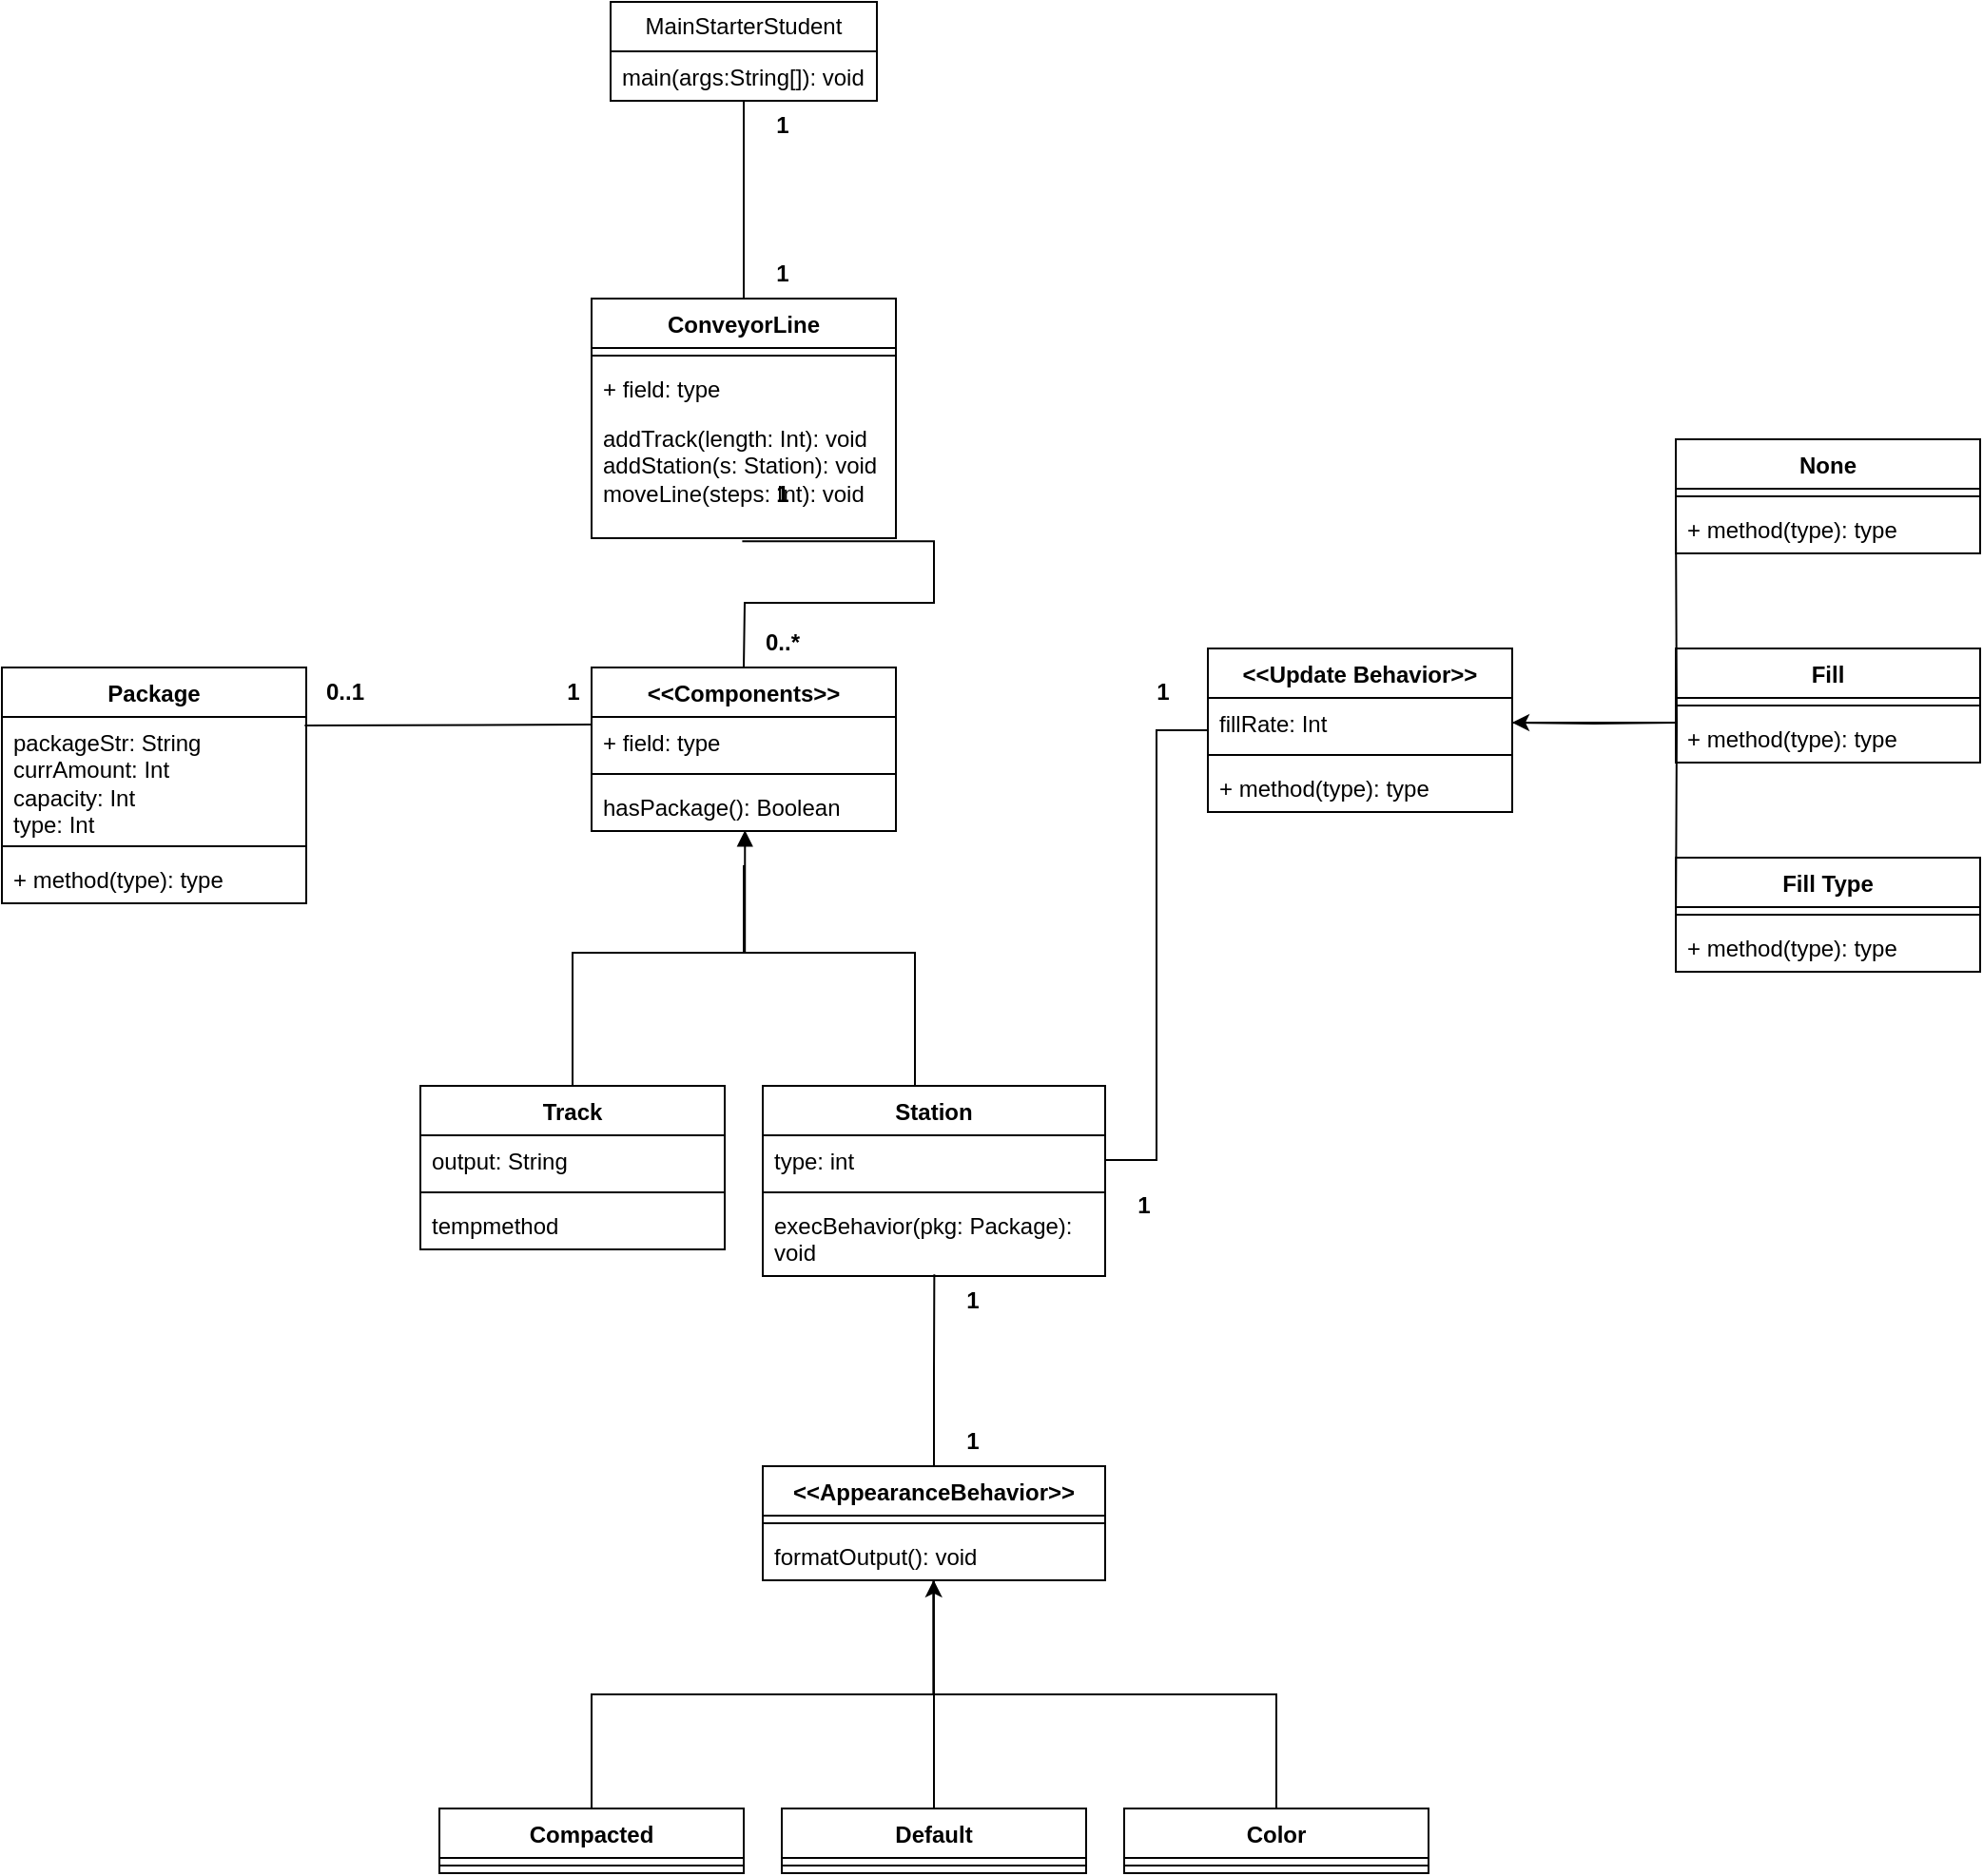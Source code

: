 <mxfile version="28.2.8">
  <diagram id="C5RBs43oDa-KdzZeNtuy" name="Page-1">
    <mxGraphModel dx="2752" dy="1135" grid="1" gridSize="10" guides="1" tooltips="1" connect="1" arrows="1" fold="1" page="1" pageScale="1" pageWidth="827" pageHeight="1169" math="0" shadow="0">
      <root>
        <mxCell id="WIyWlLk6GJQsqaUBKTNV-0" />
        <mxCell id="WIyWlLk6GJQsqaUBKTNV-1" parent="WIyWlLk6GJQsqaUBKTNV-0" />
        <mxCell id="P_OGOmN0CwJIOBf65VQs-30" style="edgeStyle=orthogonalEdgeStyle;rounded=0;orthogonalLoop=1;jettySize=auto;html=1;entryX=0.5;entryY=0;entryDx=0;entryDy=0;endArrow=none;endFill=0;" edge="1" parent="WIyWlLk6GJQsqaUBKTNV-1" source="F0JXjZwcYwnBpoJlxYv4-0">
          <mxGeometry relative="1" as="geometry">
            <mxPoint x="90" y="220.0" as="targetPoint" />
          </mxGeometry>
        </mxCell>
        <mxCell id="F0JXjZwcYwnBpoJlxYv4-0" value="MainStarterStudent" style="swimlane;fontStyle=0;childLayout=stackLayout;horizontal=1;startSize=26;fillColor=none;horizontalStack=0;resizeParent=1;resizeParentMax=0;resizeLast=0;collapsible=1;marginBottom=0;whiteSpace=wrap;html=1;" parent="WIyWlLk6GJQsqaUBKTNV-1" vertex="1">
          <mxGeometry x="20" y="60" width="140" height="52" as="geometry" />
        </mxCell>
        <mxCell id="F0JXjZwcYwnBpoJlxYv4-1" value="main(args:String[]): void" style="text;strokeColor=none;fillColor=none;align=left;verticalAlign=top;spacingLeft=4;spacingRight=4;overflow=hidden;rotatable=0;points=[[0,0.5],[1,0.5]];portConstraint=eastwest;whiteSpace=wrap;html=1;" parent="F0JXjZwcYwnBpoJlxYv4-0" vertex="1">
          <mxGeometry y="26" width="140" height="26" as="geometry" />
        </mxCell>
        <mxCell id="P_OGOmN0CwJIOBf65VQs-15" style="edgeStyle=orthogonalEdgeStyle;rounded=0;orthogonalLoop=1;jettySize=auto;html=1;entryX=0.5;entryY=0;entryDx=0;entryDy=0;endArrow=none;endFill=0;exitX=0.495;exitY=1.024;exitDx=0;exitDy=0;exitPerimeter=0;" edge="1" parent="WIyWlLk6GJQsqaUBKTNV-1" source="P_OGOmN0CwJIOBf65VQs-47">
          <mxGeometry relative="1" as="geometry">
            <mxPoint x="89.66" y="306.0" as="sourcePoint" />
            <mxPoint x="90" y="410.0" as="targetPoint" />
          </mxGeometry>
        </mxCell>
        <mxCell id="P_OGOmN0CwJIOBf65VQs-33" style="edgeStyle=orthogonalEdgeStyle;rounded=0;orthogonalLoop=1;jettySize=auto;html=1;entryX=0.5;entryY=0;entryDx=0;entryDy=0;endArrow=none;endFill=0;jumpSize=4;endSize=4;" edge="1" parent="WIyWlLk6GJQsqaUBKTNV-1">
          <mxGeometry relative="1" as="geometry">
            <mxPoint x="90" y="514" as="sourcePoint" />
            <mxPoint y="630" as="targetPoint" />
            <Array as="points">
              <mxPoint x="90" y="560" />
              <mxPoint y="560" />
            </Array>
          </mxGeometry>
        </mxCell>
        <mxCell id="P_OGOmN0CwJIOBf65VQs-16" value="1" style="text;align=center;fontStyle=1;verticalAlign=middle;spacingLeft=3;spacingRight=3;strokeColor=none;rotatable=0;points=[[0,0.5],[1,0.5]];portConstraint=eastwest;html=1;" vertex="1" parent="WIyWlLk6GJQsqaUBKTNV-1">
          <mxGeometry x="70" y="306" width="80" height="26" as="geometry" />
        </mxCell>
        <mxCell id="P_OGOmN0CwJIOBf65VQs-17" value="0..*" style="text;align=center;fontStyle=1;verticalAlign=middle;spacingLeft=3;spacingRight=3;strokeColor=none;rotatable=0;points=[[0,0.5],[1,0.5]];portConstraint=eastwest;html=1;" vertex="1" parent="WIyWlLk6GJQsqaUBKTNV-1">
          <mxGeometry x="70" y="384" width="80" height="26" as="geometry" />
        </mxCell>
        <mxCell id="P_OGOmN0CwJIOBf65VQs-31" value="1" style="text;align=center;fontStyle=1;verticalAlign=middle;spacingLeft=3;spacingRight=3;strokeColor=none;rotatable=0;points=[[0,0.5],[1,0.5]];portConstraint=eastwest;html=1;" vertex="1" parent="WIyWlLk6GJQsqaUBKTNV-1">
          <mxGeometry x="70" y="190" width="80" height="26" as="geometry" />
        </mxCell>
        <mxCell id="P_OGOmN0CwJIOBf65VQs-32" value="1" style="text;align=center;fontStyle=1;verticalAlign=middle;spacingLeft=3;spacingRight=3;strokeColor=none;rotatable=0;points=[[0,0.5],[1,0.5]];portConstraint=eastwest;html=1;" vertex="1" parent="WIyWlLk6GJQsqaUBKTNV-1">
          <mxGeometry x="70" y="112" width="80" height="26" as="geometry" />
        </mxCell>
        <mxCell id="P_OGOmN0CwJIOBf65VQs-34" style="edgeStyle=orthogonalEdgeStyle;rounded=0;orthogonalLoop=1;jettySize=auto;html=1;endArrow=block;endFill=1;entryX=0.504;entryY=0.984;entryDx=0;entryDy=0;entryPerimeter=0;" edge="1" parent="WIyWlLk6GJQsqaUBKTNV-1" target="P_OGOmN0CwJIOBf65VQs-58">
          <mxGeometry relative="1" as="geometry">
            <mxPoint x="180" y="630" as="sourcePoint" />
            <mxPoint x="90" y="469.844" as="targetPoint" />
            <Array as="points">
              <mxPoint x="180" y="560" />
              <mxPoint x="91" y="560" />
            </Array>
          </mxGeometry>
        </mxCell>
        <mxCell id="P_OGOmN0CwJIOBf65VQs-44" value="ConveyorLine" style="swimlane;fontStyle=1;align=center;verticalAlign=top;childLayout=stackLayout;horizontal=1;startSize=26;horizontalStack=0;resizeParent=1;resizeParentMax=0;resizeLast=0;collapsible=1;marginBottom=0;whiteSpace=wrap;html=1;" vertex="1" parent="WIyWlLk6GJQsqaUBKTNV-1">
          <mxGeometry x="10" y="216" width="160" height="126" as="geometry" />
        </mxCell>
        <mxCell id="P_OGOmN0CwJIOBf65VQs-46" value="" style="line;strokeWidth=1;fillColor=none;align=left;verticalAlign=middle;spacingTop=-1;spacingLeft=3;spacingRight=3;rotatable=0;labelPosition=right;points=[];portConstraint=eastwest;strokeColor=inherit;" vertex="1" parent="P_OGOmN0CwJIOBf65VQs-44">
          <mxGeometry y="26" width="160" height="8" as="geometry" />
        </mxCell>
        <mxCell id="P_OGOmN0CwJIOBf65VQs-45" value="+ field: type" style="text;strokeColor=none;fillColor=none;align=left;verticalAlign=top;spacingLeft=4;spacingRight=4;overflow=hidden;rotatable=0;points=[[0,0.5],[1,0.5]];portConstraint=eastwest;whiteSpace=wrap;html=1;" vertex="1" parent="P_OGOmN0CwJIOBf65VQs-44">
          <mxGeometry y="34" width="160" height="26" as="geometry" />
        </mxCell>
        <mxCell id="P_OGOmN0CwJIOBf65VQs-47" value="addTrack(length: Int): void&lt;div&gt;addStation(s: Station): void&lt;/div&gt;&lt;div&gt;moveLine(steps: Int): void&lt;/div&gt;" style="text;strokeColor=none;fillColor=none;align=left;verticalAlign=top;spacingLeft=4;spacingRight=4;overflow=hidden;rotatable=0;points=[[0,0.5],[1,0.5]];portConstraint=eastwest;whiteSpace=wrap;html=1;" vertex="1" parent="P_OGOmN0CwJIOBf65VQs-44">
          <mxGeometry y="60" width="160" height="66" as="geometry" />
        </mxCell>
        <mxCell id="P_OGOmN0CwJIOBf65VQs-48" value="Package" style="swimlane;fontStyle=1;align=center;verticalAlign=top;childLayout=stackLayout;horizontal=1;startSize=26;horizontalStack=0;resizeParent=1;resizeParentMax=0;resizeLast=0;collapsible=1;marginBottom=0;whiteSpace=wrap;html=1;" vertex="1" parent="WIyWlLk6GJQsqaUBKTNV-1">
          <mxGeometry x="-300" y="410" width="160" height="124" as="geometry" />
        </mxCell>
        <mxCell id="P_OGOmN0CwJIOBf65VQs-49" value="packageStr: String&lt;div&gt;currAmount: Int&lt;br&gt;&lt;div&gt;capacity: Int&lt;/div&gt;&lt;div&gt;type: Int&lt;/div&gt;&lt;/div&gt;" style="text;strokeColor=none;fillColor=none;align=left;verticalAlign=top;spacingLeft=4;spacingRight=4;overflow=hidden;rotatable=0;points=[[0,0.5],[1,0.5]];portConstraint=eastwest;whiteSpace=wrap;html=1;" vertex="1" parent="P_OGOmN0CwJIOBf65VQs-48">
          <mxGeometry y="26" width="160" height="64" as="geometry" />
        </mxCell>
        <mxCell id="P_OGOmN0CwJIOBf65VQs-50" value="" style="line;strokeWidth=1;fillColor=none;align=left;verticalAlign=middle;spacingTop=-1;spacingLeft=3;spacingRight=3;rotatable=0;labelPosition=right;points=[];portConstraint=eastwest;strokeColor=inherit;" vertex="1" parent="P_OGOmN0CwJIOBf65VQs-48">
          <mxGeometry y="90" width="160" height="8" as="geometry" />
        </mxCell>
        <mxCell id="P_OGOmN0CwJIOBf65VQs-51" value="+ method(type): type" style="text;strokeColor=none;fillColor=none;align=left;verticalAlign=top;spacingLeft=4;spacingRight=4;overflow=hidden;rotatable=0;points=[[0,0.5],[1,0.5]];portConstraint=eastwest;whiteSpace=wrap;html=1;" vertex="1" parent="P_OGOmN0CwJIOBf65VQs-48">
          <mxGeometry y="98" width="160" height="26" as="geometry" />
        </mxCell>
        <mxCell id="P_OGOmN0CwJIOBf65VQs-52" style="edgeStyle=orthogonalEdgeStyle;rounded=0;orthogonalLoop=1;jettySize=auto;html=1;entryX=0.995;entryY=0.071;entryDx=0;entryDy=0;entryPerimeter=0;endArrow=none;endFill=0;" edge="1" parent="WIyWlLk6GJQsqaUBKTNV-1" target="P_OGOmN0CwJIOBf65VQs-49">
          <mxGeometry relative="1" as="geometry">
            <mxPoint x="10" y="440.0" as="sourcePoint" />
          </mxGeometry>
        </mxCell>
        <mxCell id="P_OGOmN0CwJIOBf65VQs-53" value="0..1" style="text;align=center;fontStyle=1;verticalAlign=middle;spacingLeft=3;spacingRight=3;strokeColor=none;rotatable=0;points=[[0,0.5],[1,0.5]];portConstraint=eastwest;html=1;" vertex="1" parent="WIyWlLk6GJQsqaUBKTNV-1">
          <mxGeometry x="-160" y="410" width="80" height="26" as="geometry" />
        </mxCell>
        <mxCell id="P_OGOmN0CwJIOBf65VQs-54" value="1" style="text;align=center;fontStyle=1;verticalAlign=middle;spacingLeft=3;spacingRight=3;strokeColor=none;rotatable=0;points=[[0,0.5],[1,0.5]];portConstraint=eastwest;html=1;" vertex="1" parent="WIyWlLk6GJQsqaUBKTNV-1">
          <mxGeometry x="-40" y="410" width="80" height="26" as="geometry" />
        </mxCell>
        <mxCell id="P_OGOmN0CwJIOBf65VQs-55" value="&amp;lt;&amp;lt;Components&amp;gt;&amp;gt;" style="swimlane;fontStyle=1;align=center;verticalAlign=top;childLayout=stackLayout;horizontal=1;startSize=26;horizontalStack=0;resizeParent=1;resizeParentMax=0;resizeLast=0;collapsible=1;marginBottom=0;whiteSpace=wrap;html=1;" vertex="1" parent="WIyWlLk6GJQsqaUBKTNV-1">
          <mxGeometry x="10" y="410" width="160" height="86" as="geometry" />
        </mxCell>
        <mxCell id="P_OGOmN0CwJIOBf65VQs-56" value="+ field: type" style="text;strokeColor=none;fillColor=none;align=left;verticalAlign=top;spacingLeft=4;spacingRight=4;overflow=hidden;rotatable=0;points=[[0,0.5],[1,0.5]];portConstraint=eastwest;whiteSpace=wrap;html=1;" vertex="1" parent="P_OGOmN0CwJIOBf65VQs-55">
          <mxGeometry y="26" width="160" height="26" as="geometry" />
        </mxCell>
        <mxCell id="P_OGOmN0CwJIOBf65VQs-57" value="" style="line;strokeWidth=1;fillColor=none;align=left;verticalAlign=middle;spacingTop=-1;spacingLeft=3;spacingRight=3;rotatable=0;labelPosition=right;points=[];portConstraint=eastwest;strokeColor=inherit;" vertex="1" parent="P_OGOmN0CwJIOBf65VQs-55">
          <mxGeometry y="52" width="160" height="8" as="geometry" />
        </mxCell>
        <mxCell id="P_OGOmN0CwJIOBf65VQs-58" value="hasPackage(): Boolean" style="text;strokeColor=none;fillColor=none;align=left;verticalAlign=top;spacingLeft=4;spacingRight=4;overflow=hidden;rotatable=0;points=[[0,0.5],[1,0.5]];portConstraint=eastwest;whiteSpace=wrap;html=1;" vertex="1" parent="P_OGOmN0CwJIOBf65VQs-55">
          <mxGeometry y="60" width="160" height="26" as="geometry" />
        </mxCell>
        <mxCell id="P_OGOmN0CwJIOBf65VQs-59" value="Track" style="swimlane;fontStyle=1;align=center;verticalAlign=top;childLayout=stackLayout;horizontal=1;startSize=26;horizontalStack=0;resizeParent=1;resizeParentMax=0;resizeLast=0;collapsible=1;marginBottom=0;whiteSpace=wrap;html=1;" vertex="1" parent="WIyWlLk6GJQsqaUBKTNV-1">
          <mxGeometry x="-80" y="630" width="160" height="86" as="geometry" />
        </mxCell>
        <mxCell id="P_OGOmN0CwJIOBf65VQs-60" value="output: String" style="text;strokeColor=none;fillColor=none;align=left;verticalAlign=top;spacingLeft=4;spacingRight=4;overflow=hidden;rotatable=0;points=[[0,0.5],[1,0.5]];portConstraint=eastwest;whiteSpace=wrap;html=1;" vertex="1" parent="P_OGOmN0CwJIOBf65VQs-59">
          <mxGeometry y="26" width="160" height="26" as="geometry" />
        </mxCell>
        <mxCell id="P_OGOmN0CwJIOBf65VQs-61" value="" style="line;strokeWidth=1;fillColor=none;align=left;verticalAlign=middle;spacingTop=-1;spacingLeft=3;spacingRight=3;rotatable=0;labelPosition=right;points=[];portConstraint=eastwest;strokeColor=inherit;" vertex="1" parent="P_OGOmN0CwJIOBf65VQs-59">
          <mxGeometry y="52" width="160" height="8" as="geometry" />
        </mxCell>
        <mxCell id="P_OGOmN0CwJIOBf65VQs-62" value="tempmethod" style="text;strokeColor=none;fillColor=none;align=left;verticalAlign=top;spacingLeft=4;spacingRight=4;overflow=hidden;rotatable=0;points=[[0,0.5],[1,0.5]];portConstraint=eastwest;whiteSpace=wrap;html=1;" vertex="1" parent="P_OGOmN0CwJIOBf65VQs-59">
          <mxGeometry y="60" width="160" height="26" as="geometry" />
        </mxCell>
        <mxCell id="P_OGOmN0CwJIOBf65VQs-63" value="Station" style="swimlane;fontStyle=1;align=center;verticalAlign=top;childLayout=stackLayout;horizontal=1;startSize=26;horizontalStack=0;resizeParent=1;resizeParentMax=0;resizeLast=0;collapsible=1;marginBottom=0;whiteSpace=wrap;html=1;" vertex="1" parent="WIyWlLk6GJQsqaUBKTNV-1">
          <mxGeometry x="100" y="630" width="180" height="100" as="geometry" />
        </mxCell>
        <mxCell id="P_OGOmN0CwJIOBf65VQs-64" value="type: int" style="text;strokeColor=none;fillColor=none;align=left;verticalAlign=top;spacingLeft=4;spacingRight=4;overflow=hidden;rotatable=0;points=[[0,0.5],[1,0.5]];portConstraint=eastwest;whiteSpace=wrap;html=1;" vertex="1" parent="P_OGOmN0CwJIOBf65VQs-63">
          <mxGeometry y="26" width="180" height="26" as="geometry" />
        </mxCell>
        <mxCell id="P_OGOmN0CwJIOBf65VQs-65" value="" style="line;strokeWidth=1;fillColor=none;align=left;verticalAlign=middle;spacingTop=-1;spacingLeft=3;spacingRight=3;rotatable=0;labelPosition=right;points=[];portConstraint=eastwest;strokeColor=inherit;" vertex="1" parent="P_OGOmN0CwJIOBf65VQs-63">
          <mxGeometry y="52" width="180" height="8" as="geometry" />
        </mxCell>
        <mxCell id="P_OGOmN0CwJIOBf65VQs-66" value="execBehavior(pkg: Package): void" style="text;strokeColor=none;fillColor=none;align=left;verticalAlign=top;spacingLeft=4;spacingRight=4;overflow=hidden;rotatable=0;points=[[0,0.5],[1,0.5]];portConstraint=eastwest;whiteSpace=wrap;html=1;" vertex="1" parent="P_OGOmN0CwJIOBf65VQs-63">
          <mxGeometry y="60" width="180" height="40" as="geometry" />
        </mxCell>
        <mxCell id="P_OGOmN0CwJIOBf65VQs-75" value="&amp;lt;&amp;lt;Update Behavior&amp;gt;&amp;gt;" style="swimlane;fontStyle=1;align=center;verticalAlign=top;childLayout=stackLayout;horizontal=1;startSize=26;horizontalStack=0;resizeParent=1;resizeParentMax=0;resizeLast=0;collapsible=1;marginBottom=0;whiteSpace=wrap;html=1;" vertex="1" parent="WIyWlLk6GJQsqaUBKTNV-1">
          <mxGeometry x="334" y="400" width="160" height="86" as="geometry" />
        </mxCell>
        <mxCell id="P_OGOmN0CwJIOBf65VQs-76" value="fillRate: Int" style="text;strokeColor=none;fillColor=none;align=left;verticalAlign=top;spacingLeft=4;spacingRight=4;overflow=hidden;rotatable=0;points=[[0,0.5],[1,0.5]];portConstraint=eastwest;whiteSpace=wrap;html=1;" vertex="1" parent="P_OGOmN0CwJIOBf65VQs-75">
          <mxGeometry y="26" width="160" height="26" as="geometry" />
        </mxCell>
        <mxCell id="P_OGOmN0CwJIOBf65VQs-77" value="" style="line;strokeWidth=1;fillColor=none;align=left;verticalAlign=middle;spacingTop=-1;spacingLeft=3;spacingRight=3;rotatable=0;labelPosition=right;points=[];portConstraint=eastwest;strokeColor=inherit;" vertex="1" parent="P_OGOmN0CwJIOBf65VQs-75">
          <mxGeometry y="52" width="160" height="8" as="geometry" />
        </mxCell>
        <mxCell id="P_OGOmN0CwJIOBf65VQs-78" value="+ method(type): type" style="text;strokeColor=none;fillColor=none;align=left;verticalAlign=top;spacingLeft=4;spacingRight=4;overflow=hidden;rotatable=0;points=[[0,0.5],[1,0.5]];portConstraint=eastwest;whiteSpace=wrap;html=1;" vertex="1" parent="P_OGOmN0CwJIOBf65VQs-75">
          <mxGeometry y="60" width="160" height="26" as="geometry" />
        </mxCell>
        <mxCell id="P_OGOmN0CwJIOBf65VQs-79" style="edgeStyle=orthogonalEdgeStyle;rounded=0;orthogonalLoop=1;jettySize=auto;html=1;entryX=0;entryY=0.5;entryDx=0;entryDy=0;endArrow=none;endFill=0;" edge="1" parent="WIyWlLk6GJQsqaUBKTNV-1" source="P_OGOmN0CwJIOBf65VQs-64" target="P_OGOmN0CwJIOBf65VQs-75">
          <mxGeometry relative="1" as="geometry" />
        </mxCell>
        <mxCell id="P_OGOmN0CwJIOBf65VQs-80" value="1" style="text;align=center;fontStyle=1;verticalAlign=middle;spacingLeft=3;spacingRight=3;strokeColor=none;rotatable=0;points=[[0,0.5],[1,0.5]];portConstraint=eastwest;html=1;" vertex="1" parent="WIyWlLk6GJQsqaUBKTNV-1">
          <mxGeometry x="270" y="410" width="80" height="26" as="geometry" />
        </mxCell>
        <mxCell id="P_OGOmN0CwJIOBf65VQs-83" value="1" style="text;align=center;fontStyle=1;verticalAlign=middle;spacingLeft=3;spacingRight=3;strokeColor=none;rotatable=0;points=[[0,0.5],[1,0.5]];portConstraint=eastwest;html=1;" vertex="1" parent="WIyWlLk6GJQsqaUBKTNV-1">
          <mxGeometry x="260" y="680" width="80" height="26" as="geometry" />
        </mxCell>
        <mxCell id="P_OGOmN0CwJIOBf65VQs-85" value="Fill" style="swimlane;fontStyle=1;align=center;verticalAlign=top;childLayout=stackLayout;horizontal=1;startSize=26;horizontalStack=0;resizeParent=1;resizeParentMax=0;resizeLast=0;collapsible=1;marginBottom=0;whiteSpace=wrap;html=1;" vertex="1" parent="WIyWlLk6GJQsqaUBKTNV-1">
          <mxGeometry x="580" y="400" width="160" height="60" as="geometry" />
        </mxCell>
        <mxCell id="P_OGOmN0CwJIOBf65VQs-87" value="" style="line;strokeWidth=1;fillColor=none;align=left;verticalAlign=middle;spacingTop=-1;spacingLeft=3;spacingRight=3;rotatable=0;labelPosition=right;points=[];portConstraint=eastwest;strokeColor=inherit;" vertex="1" parent="P_OGOmN0CwJIOBf65VQs-85">
          <mxGeometry y="26" width="160" height="8" as="geometry" />
        </mxCell>
        <mxCell id="P_OGOmN0CwJIOBf65VQs-88" value="+ method(type): type" style="text;strokeColor=none;fillColor=none;align=left;verticalAlign=top;spacingLeft=4;spacingRight=4;overflow=hidden;rotatable=0;points=[[0,0.5],[1,0.5]];portConstraint=eastwest;whiteSpace=wrap;html=1;" vertex="1" parent="P_OGOmN0CwJIOBf65VQs-85">
          <mxGeometry y="34" width="160" height="26" as="geometry" />
        </mxCell>
        <mxCell id="P_OGOmN0CwJIOBf65VQs-89" value="Fill Type" style="swimlane;fontStyle=1;align=center;verticalAlign=top;childLayout=stackLayout;horizontal=1;startSize=26;horizontalStack=0;resizeParent=1;resizeParentMax=0;resizeLast=0;collapsible=1;marginBottom=0;whiteSpace=wrap;html=1;" vertex="1" parent="WIyWlLk6GJQsqaUBKTNV-1">
          <mxGeometry x="580" y="510" width="160" height="60" as="geometry" />
        </mxCell>
        <mxCell id="P_OGOmN0CwJIOBf65VQs-91" value="" style="line;strokeWidth=1;fillColor=none;align=left;verticalAlign=middle;spacingTop=-1;spacingLeft=3;spacingRight=3;rotatable=0;labelPosition=right;points=[];portConstraint=eastwest;strokeColor=inherit;" vertex="1" parent="P_OGOmN0CwJIOBf65VQs-89">
          <mxGeometry y="26" width="160" height="8" as="geometry" />
        </mxCell>
        <mxCell id="P_OGOmN0CwJIOBf65VQs-92" value="+ method(type): type" style="text;strokeColor=none;fillColor=none;align=left;verticalAlign=top;spacingLeft=4;spacingRight=4;overflow=hidden;rotatable=0;points=[[0,0.5],[1,0.5]];portConstraint=eastwest;whiteSpace=wrap;html=1;" vertex="1" parent="P_OGOmN0CwJIOBf65VQs-89">
          <mxGeometry y="34" width="160" height="26" as="geometry" />
        </mxCell>
        <mxCell id="P_OGOmN0CwJIOBf65VQs-93" value="None" style="swimlane;fontStyle=1;align=center;verticalAlign=top;childLayout=stackLayout;horizontal=1;startSize=26;horizontalStack=0;resizeParent=1;resizeParentMax=0;resizeLast=0;collapsible=1;marginBottom=0;whiteSpace=wrap;html=1;" vertex="1" parent="WIyWlLk6GJQsqaUBKTNV-1">
          <mxGeometry x="580" y="290" width="160" height="60" as="geometry" />
        </mxCell>
        <mxCell id="P_OGOmN0CwJIOBf65VQs-95" value="" style="line;strokeWidth=1;fillColor=none;align=left;verticalAlign=middle;spacingTop=-1;spacingLeft=3;spacingRight=3;rotatable=0;labelPosition=right;points=[];portConstraint=eastwest;strokeColor=inherit;" vertex="1" parent="P_OGOmN0CwJIOBf65VQs-93">
          <mxGeometry y="26" width="160" height="8" as="geometry" />
        </mxCell>
        <mxCell id="P_OGOmN0CwJIOBf65VQs-96" value="+ method(type): type" style="text;strokeColor=none;fillColor=none;align=left;verticalAlign=top;spacingLeft=4;spacingRight=4;overflow=hidden;rotatable=0;points=[[0,0.5],[1,0.5]];portConstraint=eastwest;whiteSpace=wrap;html=1;" vertex="1" parent="P_OGOmN0CwJIOBf65VQs-93">
          <mxGeometry y="34" width="160" height="26" as="geometry" />
        </mxCell>
        <mxCell id="P_OGOmN0CwJIOBf65VQs-97" style="edgeStyle=orthogonalEdgeStyle;rounded=0;orthogonalLoop=1;jettySize=auto;html=1;entryX=1;entryY=0.5;entryDx=0;entryDy=0;" edge="1" parent="WIyWlLk6GJQsqaUBKTNV-1" target="P_OGOmN0CwJIOBf65VQs-76">
          <mxGeometry relative="1" as="geometry">
            <mxPoint x="580" y="329.0" as="sourcePoint" />
          </mxGeometry>
        </mxCell>
        <mxCell id="P_OGOmN0CwJIOBf65VQs-99" style="edgeStyle=orthogonalEdgeStyle;rounded=0;orthogonalLoop=1;jettySize=auto;html=1;entryX=1;entryY=0.5;entryDx=0;entryDy=0;endArrow=none;endFill=0;" edge="1" parent="WIyWlLk6GJQsqaUBKTNV-1" target="P_OGOmN0CwJIOBf65VQs-76">
          <mxGeometry relative="1" as="geometry">
            <mxPoint x="580" y="549.0" as="sourcePoint" />
          </mxGeometry>
        </mxCell>
        <mxCell id="P_OGOmN0CwJIOBf65VQs-98" style="edgeStyle=orthogonalEdgeStyle;rounded=0;orthogonalLoop=1;jettySize=auto;html=1;endArrow=none;endFill=0;entryX=1;entryY=0.5;entryDx=0;entryDy=0;" edge="1" parent="WIyWlLk6GJQsqaUBKTNV-1" target="P_OGOmN0CwJIOBf65VQs-76">
          <mxGeometry relative="1" as="geometry">
            <mxPoint x="490" y="439" as="targetPoint" />
            <mxPoint x="580" y="439" as="sourcePoint" />
          </mxGeometry>
        </mxCell>
        <mxCell id="P_OGOmN0CwJIOBf65VQs-100" value="&amp;lt;&amp;lt;AppearanceBehavior&amp;gt;&amp;gt;" style="swimlane;fontStyle=1;align=center;verticalAlign=top;childLayout=stackLayout;horizontal=1;startSize=26;horizontalStack=0;resizeParent=1;resizeParentMax=0;resizeLast=0;collapsible=1;marginBottom=0;whiteSpace=wrap;html=1;" vertex="1" parent="WIyWlLk6GJQsqaUBKTNV-1">
          <mxGeometry x="100" y="830" width="180" height="60" as="geometry" />
        </mxCell>
        <mxCell id="P_OGOmN0CwJIOBf65VQs-102" value="" style="line;strokeWidth=1;fillColor=none;align=left;verticalAlign=middle;spacingTop=-1;spacingLeft=3;spacingRight=3;rotatable=0;labelPosition=right;points=[];portConstraint=eastwest;strokeColor=inherit;" vertex="1" parent="P_OGOmN0CwJIOBf65VQs-100">
          <mxGeometry y="26" width="180" height="8" as="geometry" />
        </mxCell>
        <mxCell id="P_OGOmN0CwJIOBf65VQs-103" value="formatOutput(): void" style="text;strokeColor=none;fillColor=none;align=left;verticalAlign=top;spacingLeft=4;spacingRight=4;overflow=hidden;rotatable=0;points=[[0,0.5],[1,0.5]];portConstraint=eastwest;whiteSpace=wrap;html=1;" vertex="1" parent="P_OGOmN0CwJIOBf65VQs-100">
          <mxGeometry y="34" width="180" height="26" as="geometry" />
        </mxCell>
        <mxCell id="P_OGOmN0CwJIOBf65VQs-104" style="edgeStyle=orthogonalEdgeStyle;rounded=0;orthogonalLoop=1;jettySize=auto;html=1;entryX=0.501;entryY=0.978;entryDx=0;entryDy=0;entryPerimeter=0;endArrow=none;endFill=0;" edge="1" parent="WIyWlLk6GJQsqaUBKTNV-1" source="P_OGOmN0CwJIOBf65VQs-100" target="P_OGOmN0CwJIOBf65VQs-66">
          <mxGeometry relative="1" as="geometry" />
        </mxCell>
        <mxCell id="P_OGOmN0CwJIOBf65VQs-105" value="1" style="text;align=center;fontStyle=1;verticalAlign=middle;spacingLeft=3;spacingRight=3;strokeColor=none;rotatable=0;points=[[0,0.5],[1,0.5]];portConstraint=eastwest;html=1;" vertex="1" parent="WIyWlLk6GJQsqaUBKTNV-1">
          <mxGeometry x="170" y="730" width="80" height="26" as="geometry" />
        </mxCell>
        <mxCell id="P_OGOmN0CwJIOBf65VQs-106" value="1" style="text;align=center;fontStyle=1;verticalAlign=middle;spacingLeft=3;spacingRight=3;strokeColor=none;rotatable=0;points=[[0,0.5],[1,0.5]];portConstraint=eastwest;html=1;" vertex="1" parent="WIyWlLk6GJQsqaUBKTNV-1">
          <mxGeometry x="170" y="804" width="80" height="26" as="geometry" />
        </mxCell>
        <mxCell id="P_OGOmN0CwJIOBf65VQs-107" value="Default" style="swimlane;fontStyle=1;align=center;verticalAlign=top;childLayout=stackLayout;horizontal=1;startSize=26;horizontalStack=0;resizeParent=1;resizeParentMax=0;resizeLast=0;collapsible=1;marginBottom=0;whiteSpace=wrap;html=1;" vertex="1" parent="WIyWlLk6GJQsqaUBKTNV-1">
          <mxGeometry x="110" y="1010" width="160" height="34" as="geometry" />
        </mxCell>
        <mxCell id="P_OGOmN0CwJIOBf65VQs-109" value="" style="line;strokeWidth=1;fillColor=none;align=left;verticalAlign=middle;spacingTop=-1;spacingLeft=3;spacingRight=3;rotatable=0;labelPosition=right;points=[];portConstraint=eastwest;strokeColor=inherit;" vertex="1" parent="P_OGOmN0CwJIOBf65VQs-107">
          <mxGeometry y="26" width="160" height="8" as="geometry" />
        </mxCell>
        <mxCell id="P_OGOmN0CwJIOBf65VQs-111" value="Color" style="swimlane;fontStyle=1;align=center;verticalAlign=top;childLayout=stackLayout;horizontal=1;startSize=26;horizontalStack=0;resizeParent=1;resizeParentMax=0;resizeLast=0;collapsible=1;marginBottom=0;whiteSpace=wrap;html=1;" vertex="1" parent="WIyWlLk6GJQsqaUBKTNV-1">
          <mxGeometry x="290" y="1010" width="160" height="34" as="geometry" />
        </mxCell>
        <mxCell id="P_OGOmN0CwJIOBf65VQs-113" value="" style="line;strokeWidth=1;fillColor=none;align=left;verticalAlign=middle;spacingTop=-1;spacingLeft=3;spacingRight=3;rotatable=0;labelPosition=right;points=[];portConstraint=eastwest;strokeColor=inherit;" vertex="1" parent="P_OGOmN0CwJIOBf65VQs-111">
          <mxGeometry y="26" width="160" height="8" as="geometry" />
        </mxCell>
        <mxCell id="P_OGOmN0CwJIOBf65VQs-115" value="Compacted" style="swimlane;fontStyle=1;align=center;verticalAlign=top;childLayout=stackLayout;horizontal=1;startSize=26;horizontalStack=0;resizeParent=1;resizeParentMax=0;resizeLast=0;collapsible=1;marginBottom=0;whiteSpace=wrap;html=1;" vertex="1" parent="WIyWlLk6GJQsqaUBKTNV-1">
          <mxGeometry x="-70" y="1010" width="160" height="34" as="geometry" />
        </mxCell>
        <mxCell id="P_OGOmN0CwJIOBf65VQs-117" value="" style="line;strokeWidth=1;fillColor=none;align=left;verticalAlign=middle;spacingTop=-1;spacingLeft=3;spacingRight=3;rotatable=0;labelPosition=right;points=[];portConstraint=eastwest;strokeColor=inherit;" vertex="1" parent="P_OGOmN0CwJIOBf65VQs-115">
          <mxGeometry y="26" width="160" height="8" as="geometry" />
        </mxCell>
        <mxCell id="P_OGOmN0CwJIOBf65VQs-120" style="edgeStyle=orthogonalEdgeStyle;rounded=0;orthogonalLoop=1;jettySize=auto;html=1;entryX=0.499;entryY=0.996;entryDx=0;entryDy=0;entryPerimeter=0;" edge="1" parent="WIyWlLk6GJQsqaUBKTNV-1" source="P_OGOmN0CwJIOBf65VQs-107" target="P_OGOmN0CwJIOBf65VQs-103">
          <mxGeometry relative="1" as="geometry" />
        </mxCell>
        <mxCell id="P_OGOmN0CwJIOBf65VQs-121" style="edgeStyle=orthogonalEdgeStyle;rounded=0;orthogonalLoop=1;jettySize=auto;html=1;entryX=0.499;entryY=0.996;entryDx=0;entryDy=0;entryPerimeter=0;endArrow=none;endFill=0;" edge="1" parent="WIyWlLk6GJQsqaUBKTNV-1" source="P_OGOmN0CwJIOBf65VQs-111" target="P_OGOmN0CwJIOBf65VQs-103">
          <mxGeometry relative="1" as="geometry" />
        </mxCell>
        <mxCell id="P_OGOmN0CwJIOBf65VQs-122" style="edgeStyle=orthogonalEdgeStyle;rounded=0;orthogonalLoop=1;jettySize=auto;html=1;entryX=0.499;entryY=0.996;entryDx=0;entryDy=0;entryPerimeter=0;endArrow=none;endFill=0;" edge="1" parent="WIyWlLk6GJQsqaUBKTNV-1" source="P_OGOmN0CwJIOBf65VQs-115" target="P_OGOmN0CwJIOBf65VQs-103">
          <mxGeometry relative="1" as="geometry" />
        </mxCell>
      </root>
    </mxGraphModel>
  </diagram>
</mxfile>
